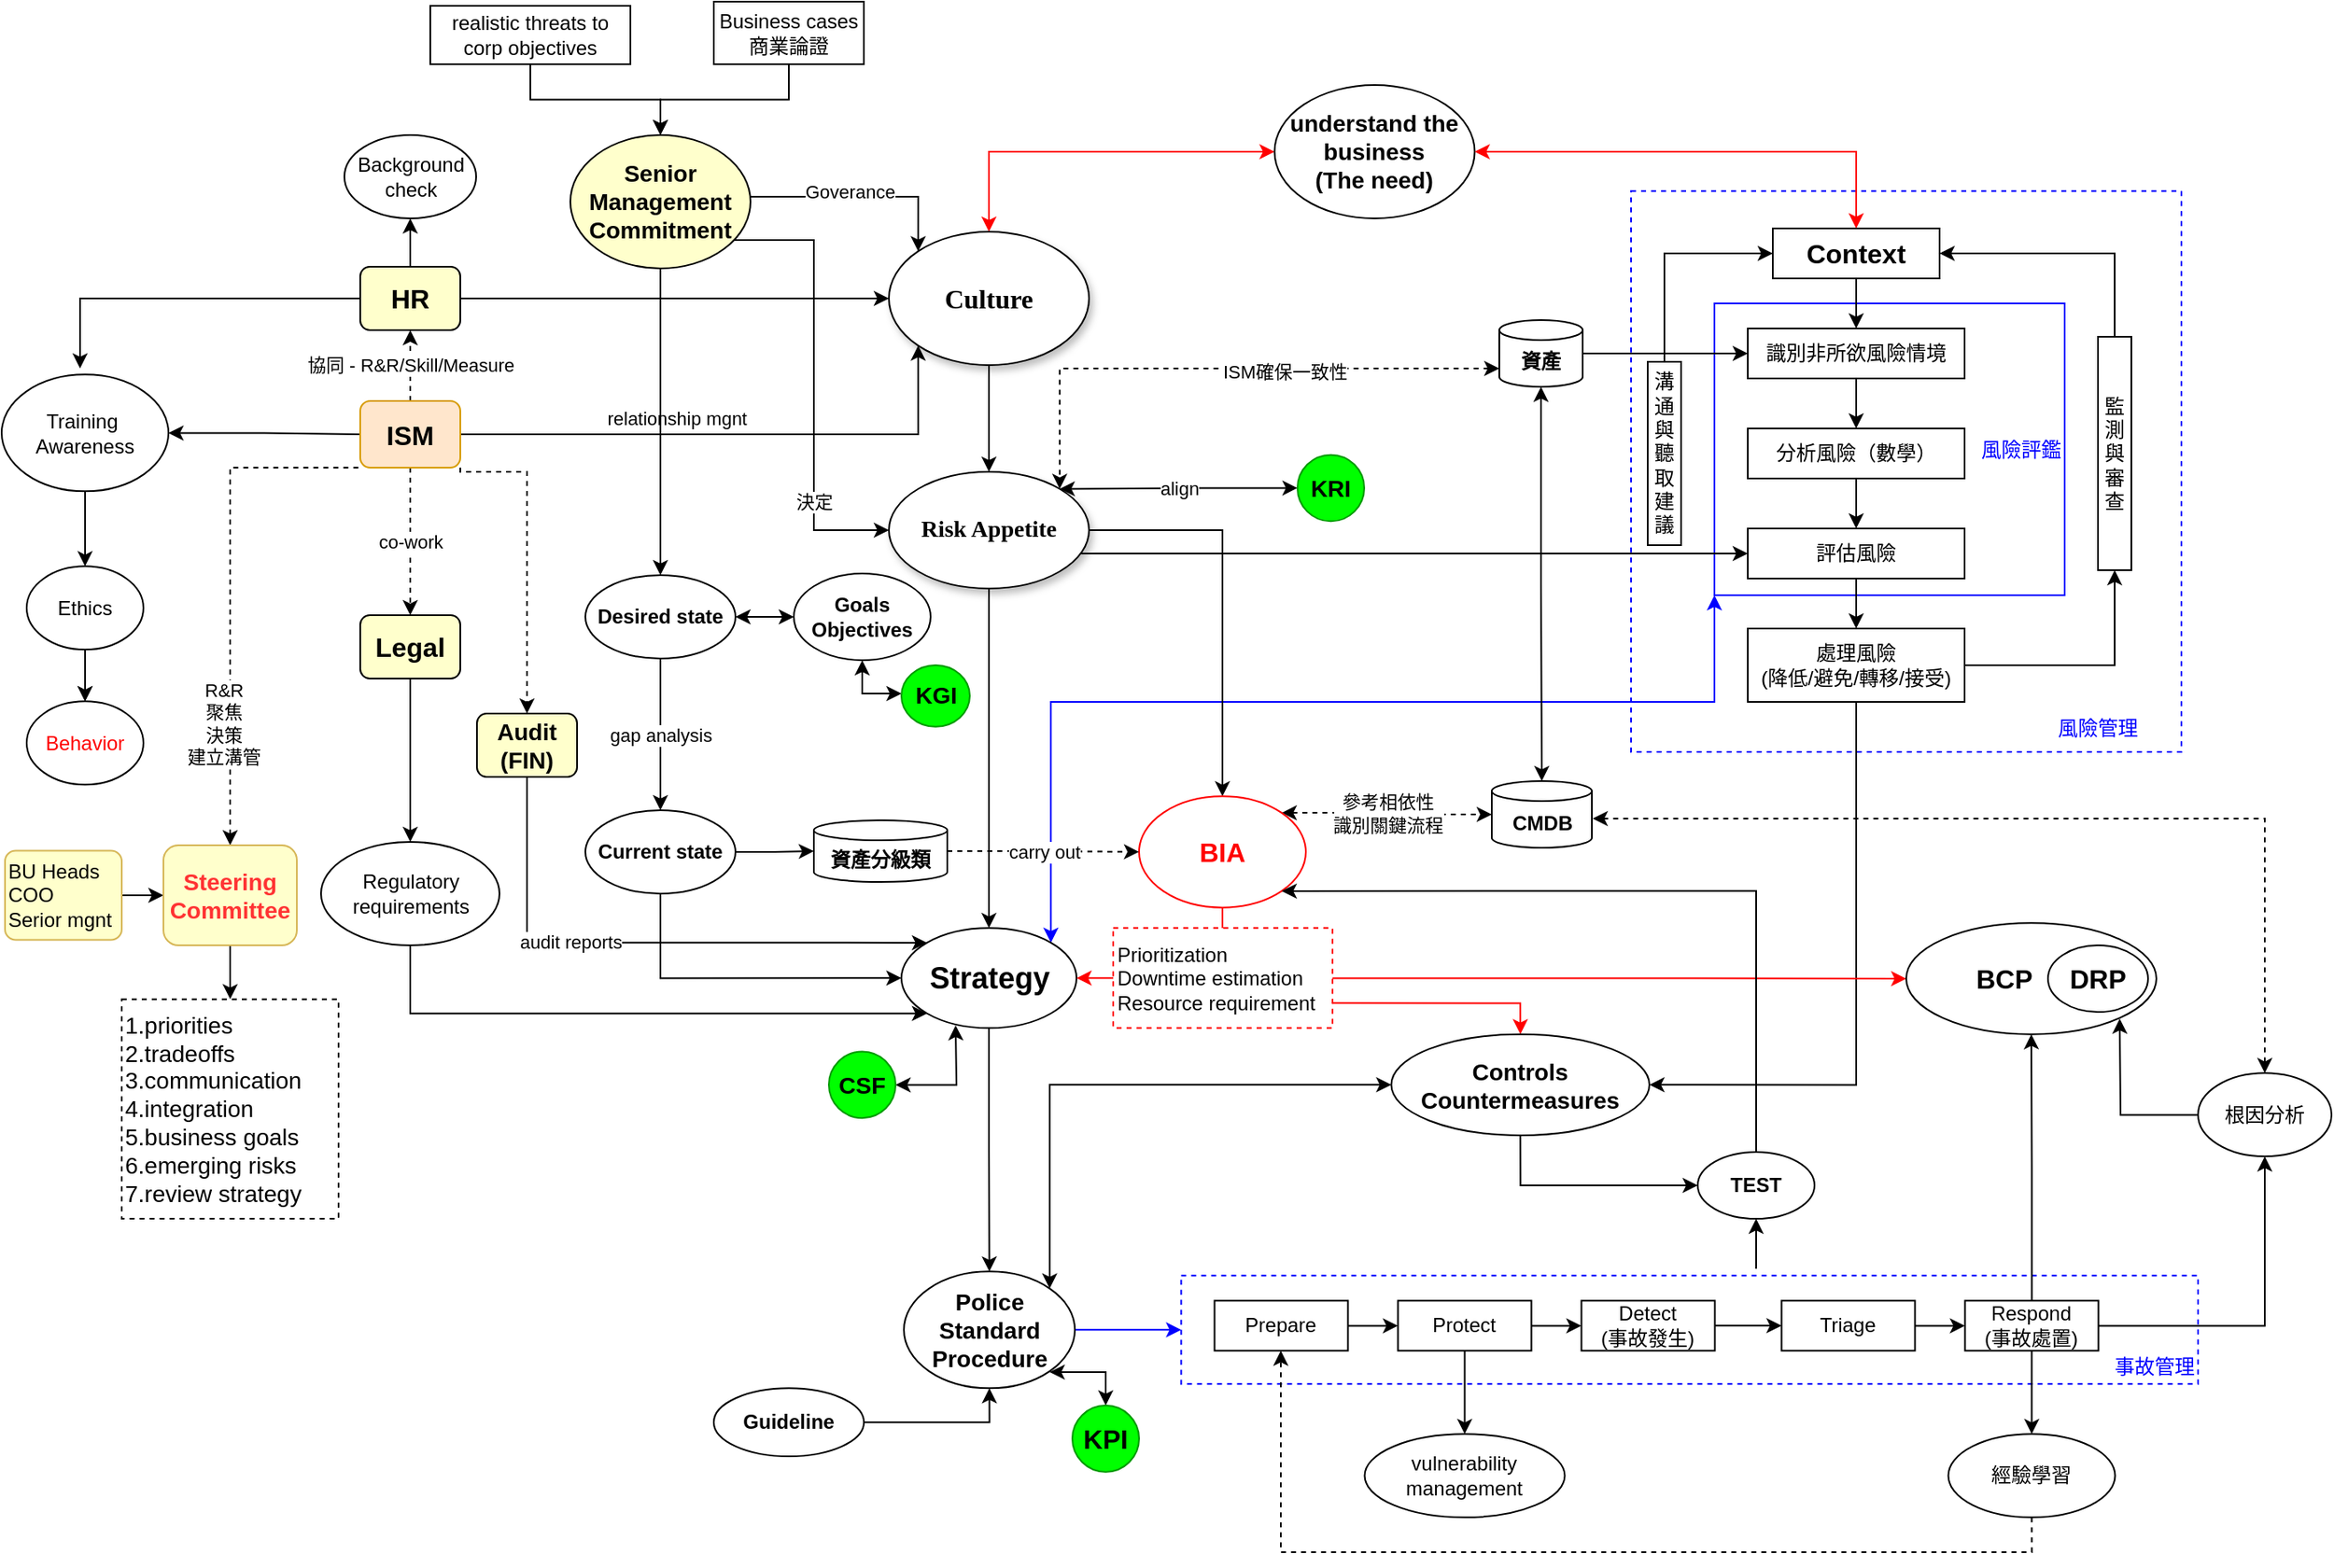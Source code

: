 <mxfile version="14.4.2" type="github"><diagram name="CISM" id="42789a77-a242-8287-6e28-9cd8cfd52e62"><mxGraphModel dx="1102" dy="582" grid="1" gridSize="10" guides="1" tooltips="1" connect="1" arrows="1" fold="1" page="1" pageScale="1" pageWidth="1600" pageHeight="900" background="#ffffff" math="0" shadow="0"><root><mxCell id="0"/><mxCell id="1" parent="0"/><mxCell id="RKfxSkE61p598FqZE3x6-5" value="&lt;div style=&quot;text-align: justify&quot;&gt;&lt;/div&gt;" style="rounded=0;whiteSpace=wrap;html=1;align=right;strokeColor=#0000FF;dashed=1;" parent="1" vertex="1"><mxGeometry x="990" y="133.67" width="330" height="336.33" as="geometry"/></mxCell><mxCell id="Z_T5WOkKw4FG-YKkFipD-60" value="&lt;div&gt;&lt;span&gt;&lt;font color=&quot;#0000ff&quot;&gt;&lt;br&gt;&lt;/font&gt;&lt;/span&gt;&lt;/div&gt;&lt;div&gt;&lt;span&gt;&lt;font color=&quot;#0000ff&quot;&gt;&lt;br&gt;&lt;/font&gt;&lt;/span&gt;&lt;/div&gt;&lt;div&gt;&lt;span&gt;&lt;font color=&quot;#0000ff&quot;&gt;&lt;br&gt;&lt;/font&gt;&lt;/span&gt;&lt;/div&gt;&lt;div&gt;&lt;span&gt;&lt;font color=&quot;#0000ff&quot;&gt;事故管理&lt;/font&gt;&lt;/span&gt;&lt;/div&gt;" style="rounded=0;whiteSpace=wrap;html=1;fillColor=#FFFFFF;strokeColor=#0000FF;align=right;dashed=1;" parent="1" vertex="1"><mxGeometry x="720.25" y="784.16" width="609.75" height="65" as="geometry"/></mxCell><mxCell id="Z_T5WOkKw4FG-YKkFipD-143" style="edgeStyle=orthogonalEdgeStyle;rounded=0;orthogonalLoop=1;jettySize=auto;html=1;entryX=1;entryY=0;entryDx=0;entryDy=0;startArrow=classic;startFill=1;endArrow=classic;endFill=1;exitX=0;exitY=1;exitDx=0;exitDy=0;strokeColor=#0000FF;" parent="1" source="Z_T5WOkKw4FG-YKkFipD-38" target="Z_T5WOkKw4FG-YKkFipD-3" edge="1"><mxGeometry relative="1" as="geometry"><Array as="points"><mxPoint x="1040" y="440"/><mxPoint x="642" y="440"/></Array></mxGeometry></mxCell><mxCell id="Z_T5WOkKw4FG-YKkFipD-38" value="&lt;font color=&quot;#0000ff&quot;&gt;風險評鑑&lt;/font&gt;" style="rounded=0;whiteSpace=wrap;html=1;fillColor=#FFFFFF;align=right;strokeColor=#0000FF;" parent="1" vertex="1"><mxGeometry x="1040" y="201" width="210" height="175" as="geometry"/></mxCell><mxCell id="Z_T5WOkKw4FG-YKkFipD-5" style="edgeStyle=orthogonalEdgeStyle;rounded=0;orthogonalLoop=1;jettySize=auto;html=1;exitX=0;exitY=0.5;exitDx=0;exitDy=0;startArrow=classic;startFill=1;endArrow=classic;endFill=1;strokeColor=#FF0000;" parent="1" source="RKfxSkE61p598FqZE3x6-7" target="1ea317790d2ca983-3" edge="1"><mxGeometry relative="1" as="geometry"><mxPoint x="285" y="188" as="sourcePoint"/><Array as="points"><mxPoint x="605" y="110"/></Array></mxGeometry></mxCell><mxCell id="Z_T5WOkKw4FG-YKkFipD-2" style="edgeStyle=orthogonalEdgeStyle;rounded=0;orthogonalLoop=1;jettySize=auto;html=1;exitX=0.5;exitY=1;exitDx=0;exitDy=0;" parent="1" source="1ea317790d2ca983-3" target="1ea317790d2ca983-4" edge="1"><mxGeometry relative="1" as="geometry"/></mxCell><mxCell id="Z_T5WOkKw4FG-YKkFipD-57" style="edgeStyle=orthogonalEdgeStyle;rounded=0;orthogonalLoop=1;jettySize=auto;html=1;entryX=1;entryY=0.5;entryDx=0;entryDy=0;startArrow=classic;startFill=1;endArrow=none;endFill=0;" parent="1" source="1ea317790d2ca983-3" target="Z_T5WOkKw4FG-YKkFipD-21" edge="1"><mxGeometry relative="1" as="geometry"/></mxCell><mxCell id="1ea317790d2ca983-3" value="&lt;span&gt;&lt;font size=&quot;1&quot;&gt;&lt;b style=&quot;font-size: 16px&quot;&gt;Culture&lt;/b&gt;&lt;/font&gt;&lt;/span&gt;" style="ellipse;whiteSpace=wrap;html=1;rounded=0;shadow=1;comic=0;labelBackgroundColor=none;strokeWidth=1;fontFamily=Verdana;fontSize=12;align=center;" parent="1" vertex="1"><mxGeometry x="545" y="158" width="120" height="80" as="geometry"/></mxCell><mxCell id="Z_T5WOkKw4FG-YKkFipD-75" value="" style="edgeStyle=orthogonalEdgeStyle;rounded=0;orthogonalLoop=1;jettySize=auto;html=1;startArrow=none;startFill=0;endArrow=classic;endFill=1;entryX=0.5;entryY=0;entryDx=0;entryDy=0;" parent="1" source="1ea317790d2ca983-4" target="Z_T5WOkKw4FG-YKkFipD-55" edge="1"><mxGeometry relative="1" as="geometry"/></mxCell><mxCell id="Z_T5WOkKw4FG-YKkFipD-111" style="edgeStyle=orthogonalEdgeStyle;rounded=0;orthogonalLoop=1;jettySize=auto;html=1;exitX=1;exitY=0;exitDx=0;exitDy=0;entryX=0;entryY=0.5;entryDx=0;entryDy=0;startArrow=none;startFill=0;endArrow=classic;endFill=1;" parent="1" source="1ea317790d2ca983-4" target="Z_T5WOkKw4FG-YKkFipD-30" edge="1"><mxGeometry relative="1" as="geometry"><Array as="points"><mxPoint x="647" y="351"/></Array></mxGeometry></mxCell><mxCell id="Z_T5WOkKw4FG-YKkFipD-129" style="edgeStyle=orthogonalEdgeStyle;rounded=0;orthogonalLoop=1;jettySize=auto;html=1;startArrow=none;startFill=0;endArrow=classic;endFill=1;" parent="1" source="1ea317790d2ca983-4" target="Z_T5WOkKw4FG-YKkFipD-3" edge="1"><mxGeometry relative="1" as="geometry"/></mxCell><mxCell id="1ea317790d2ca983-4" value="&lt;span&gt;&lt;font size=&quot;1&quot;&gt;&lt;b style=&quot;font-size: 14px&quot;&gt;Risk Appetite&lt;/b&gt;&lt;/font&gt;&lt;/span&gt;" style="ellipse;whiteSpace=wrap;html=1;rounded=0;shadow=1;comic=0;labelBackgroundColor=none;strokeWidth=1;fontFamily=Verdana;fontSize=12;align=center;" parent="1" vertex="1"><mxGeometry x="545" y="302" width="120" height="70" as="geometry"/></mxCell><mxCell id="Z_T5WOkKw4FG-YKkFipD-132" value="" style="edgeStyle=orthogonalEdgeStyle;rounded=0;orthogonalLoop=1;jettySize=auto;html=1;startArrow=none;startFill=0;endArrow=classic;endFill=1;" parent="1" source="Z_T5WOkKw4FG-YKkFipD-3" target="Z_T5WOkKw4FG-YKkFipD-4" edge="1"><mxGeometry relative="1" as="geometry"/></mxCell><mxCell id="Z_T5WOkKw4FG-YKkFipD-3" value="&lt;b&gt;&lt;font style=&quot;font-size: 18px&quot;&gt;Strategy&lt;/font&gt;&lt;/b&gt;" style="ellipse;whiteSpace=wrap;html=1;" parent="1" vertex="1"><mxGeometry x="552.5" y="575.66" width="105" height="60" as="geometry"/></mxCell><mxCell id="Z_T5WOkKw4FG-YKkFipD-66" value="" style="edgeStyle=orthogonalEdgeStyle;rounded=0;orthogonalLoop=1;jettySize=auto;html=1;strokeColor=#0000FF;" parent="1" source="Z_T5WOkKw4FG-YKkFipD-4" target="Z_T5WOkKw4FG-YKkFipD-60" edge="1"><mxGeometry relative="1" as="geometry"/></mxCell><mxCell id="Z_T5WOkKw4FG-YKkFipD-4" value="&lt;b style=&quot;font-size: 14px&quot;&gt;&lt;span&gt;Police&lt;/span&gt;&lt;br&gt;&lt;span&gt;Standard&lt;/span&gt;&lt;br&gt;&lt;span&gt;Procedure&lt;/span&gt;&lt;/b&gt;" style="ellipse;whiteSpace=wrap;html=1;align=center;" parent="1" vertex="1"><mxGeometry x="554" y="781.66" width="102.5" height="70" as="geometry"/></mxCell><mxCell id="Z_T5WOkKw4FG-YKkFipD-15" value="" style="edgeStyle=orthogonalEdgeStyle;rounded=0;orthogonalLoop=1;jettySize=auto;html=1;" parent="1" source="Z_T5WOkKw4FG-YKkFipD-9" target="Z_T5WOkKw4FG-YKkFipD-10" edge="1"><mxGeometry relative="1" as="geometry"/></mxCell><mxCell id="Z_T5WOkKw4FG-YKkFipD-10" value="&lt;font color=&quot;#ff0000&quot;&gt;Behavior&lt;/font&gt;" style="ellipse;whiteSpace=wrap;html=1;" parent="1" vertex="1"><mxGeometry x="28" y="439.66" width="70" height="50" as="geometry"/></mxCell><mxCell id="Z_T5WOkKw4FG-YKkFipD-14" value="" style="edgeStyle=orthogonalEdgeStyle;rounded=0;orthogonalLoop=1;jettySize=auto;html=1;" parent="1" source="Z_T5WOkKw4FG-YKkFipD-9" target="Z_T5WOkKw4FG-YKkFipD-10" edge="1"><mxGeometry relative="1" as="geometry"/></mxCell><mxCell id="Z_T5WOkKw4FG-YKkFipD-69" value="" style="edgeStyle=orthogonalEdgeStyle;rounded=0;orthogonalLoop=1;jettySize=auto;html=1;startArrow=classic;startFill=1;endArrow=none;endFill=0;" parent="1" source="Z_T5WOkKw4FG-YKkFipD-11" target="Z_T5WOkKw4FG-YKkFipD-20" edge="1"><mxGeometry relative="1" as="geometry"/></mxCell><mxCell id="Z_T5WOkKw4FG-YKkFipD-11" value="Training&amp;nbsp;&lt;br&gt;Awareness" style="ellipse;whiteSpace=wrap;html=1;" parent="1" vertex="1"><mxGeometry x="13" y="243.66" width="100" height="70" as="geometry"/></mxCell><mxCell id="Z_T5WOkKw4FG-YKkFipD-9" value="Ethics" style="ellipse;whiteSpace=wrap;html=1;" parent="1" vertex="1"><mxGeometry x="28" y="358.66" width="70" height="50" as="geometry"/></mxCell><mxCell id="Z_T5WOkKw4FG-YKkFipD-16" value="" style="edgeStyle=orthogonalEdgeStyle;rounded=0;orthogonalLoop=1;jettySize=auto;html=1;" parent="1" source="Z_T5WOkKw4FG-YKkFipD-11" target="Z_T5WOkKw4FG-YKkFipD-9" edge="1"><mxGeometry relative="1" as="geometry"><mxPoint x="63" y="338.66" as="sourcePoint"/><mxPoint x="63" y="453.66" as="targetPoint"/></mxGeometry></mxCell><mxCell id="Z_T5WOkKw4FG-YKkFipD-24" value="relationship mgnt" style="edgeStyle=orthogonalEdgeStyle;rounded=0;orthogonalLoop=1;jettySize=auto;html=1;entryX=0;entryY=1;entryDx=0;entryDy=0;exitX=1;exitY=0.5;exitDx=0;exitDy=0;align=right;" parent="1" source="Z_T5WOkKw4FG-YKkFipD-20" target="1ea317790d2ca983-3" edge="1"><mxGeometry x="0.046" y="10" relative="1" as="geometry"><Array as="points"><mxPoint x="563" y="280"/></Array><mxPoint x="1" as="offset"/></mxGeometry></mxCell><mxCell id="Z_T5WOkKw4FG-YKkFipD-70" value="協同&amp;nbsp;- R&amp;amp;R/Skill/Measure" style="edgeStyle=orthogonalEdgeStyle;rounded=0;orthogonalLoop=1;jettySize=auto;html=1;startArrow=none;startFill=0;endArrow=classic;endFill=1;dashed=1;" parent="1" source="Z_T5WOkKw4FG-YKkFipD-20" target="Z_T5WOkKw4FG-YKkFipD-21" edge="1"><mxGeometry relative="1" as="geometry"/></mxCell><mxCell id="Z_T5WOkKw4FG-YKkFipD-72" value="co-work" style="edgeStyle=orthogonalEdgeStyle;rounded=0;orthogonalLoop=1;jettySize=auto;html=1;dashed=1;startArrow=none;startFill=0;endArrow=classic;endFill=1;" parent="1" source="Z_T5WOkKw4FG-YKkFipD-20" target="Z_T5WOkKw4FG-YKkFipD-71" edge="1"><mxGeometry relative="1" as="geometry"/></mxCell><mxCell id="LcdW9NNW-dmjEEYMS5UG-3" style="edgeStyle=orthogonalEdgeStyle;rounded=0;orthogonalLoop=1;jettySize=auto;html=1;entryX=0.5;entryY=0;entryDx=0;entryDy=0;dashed=1;exitX=1;exitY=1;exitDx=0;exitDy=0;" parent="1" source="Z_T5WOkKw4FG-YKkFipD-20" target="LcdW9NNW-dmjEEYMS5UG-1" edge="1"><mxGeometry relative="1" as="geometry"><Array as="points"><mxPoint x="288" y="302"/><mxPoint x="328" y="302"/></Array></mxGeometry></mxCell><mxCell id="Z_T5WOkKw4FG-YKkFipD-20" value="&lt;b&gt;&lt;font style=&quot;font-size: 16px&quot;&gt;ISM&lt;/font&gt;&lt;/b&gt;" style="rounded=1;whiteSpace=wrap;html=1;fillColor=#ffe6cc;strokeColor=#d79b00;" parent="1" vertex="1"><mxGeometry x="228" y="259.5" width="60" height="40" as="geometry"/></mxCell><mxCell id="Z_T5WOkKw4FG-YKkFipD-58" value="" style="edgeStyle=orthogonalEdgeStyle;rounded=0;orthogonalLoop=1;jettySize=auto;html=1;" parent="1" source="Z_T5WOkKw4FG-YKkFipD-21" edge="1"><mxGeometry relative="1" as="geometry"><mxPoint x="60" y="240" as="targetPoint"/><Array as="points"><mxPoint x="60" y="198"/><mxPoint x="60" y="240"/></Array></mxGeometry></mxCell><mxCell id="7DjKlJsCixt-iZ4Y43LJ-12" value="" style="edgeStyle=orthogonalEdgeStyle;rounded=0;orthogonalLoop=1;jettySize=auto;html=1;startArrow=none;startFill=0;endArrow=classic;endFill=1;" parent="1" source="Z_T5WOkKw4FG-YKkFipD-21" target="7DjKlJsCixt-iZ4Y43LJ-11" edge="1"><mxGeometry relative="1" as="geometry"/></mxCell><mxCell id="Z_T5WOkKw4FG-YKkFipD-21" value="&lt;b&gt;&lt;font style=&quot;font-size: 16px&quot;&gt;HR&lt;/font&gt;&lt;/b&gt;" style="rounded=1;whiteSpace=wrap;html=1;fillColor=#FFFFCC;" parent="1" vertex="1"><mxGeometry x="228" y="179" width="60" height="38" as="geometry"/></mxCell><mxCell id="Z_T5WOkKw4FG-YKkFipD-28" value="" style="edgeStyle=orthogonalEdgeStyle;rounded=0;orthogonalLoop=1;jettySize=auto;html=1;" parent="1" source="Z_T5WOkKw4FG-YKkFipD-25" target="Z_T5WOkKw4FG-YKkFipD-27" edge="1"><mxGeometry relative="1" as="geometry"/></mxCell><mxCell id="Z_T5WOkKw4FG-YKkFipD-25" value="&lt;b&gt;&lt;font style=&quot;font-size: 16px&quot;&gt;Context&lt;/font&gt;&lt;/b&gt;" style="rounded=0;whiteSpace=wrap;html=1;fillColor=#FFFFFF;" parent="1" vertex="1"><mxGeometry x="1075" y="156" width="100" height="30" as="geometry"/></mxCell><mxCell id="Z_T5WOkKw4FG-YKkFipD-34" value="" style="edgeStyle=orthogonalEdgeStyle;rounded=0;orthogonalLoop=1;jettySize=auto;html=1;entryX=0.5;entryY=0;entryDx=0;entryDy=0;" parent="1" source="Z_T5WOkKw4FG-YKkFipD-27" target="Z_T5WOkKw4FG-YKkFipD-29" edge="1"><mxGeometry relative="1" as="geometry"/></mxCell><mxCell id="Z_T5WOkKw4FG-YKkFipD-27" value="識別非所欲風險情境" style="rounded=0;whiteSpace=wrap;html=1;fillColor=#FFFFFF;" parent="1" vertex="1"><mxGeometry x="1060" y="216" width="130" height="30" as="geometry"/></mxCell><mxCell id="Z_T5WOkKw4FG-YKkFipD-32" value="" style="edgeStyle=orthogonalEdgeStyle;rounded=0;orthogonalLoop=1;jettySize=auto;html=1;" parent="1" source="Z_T5WOkKw4FG-YKkFipD-29" target="Z_T5WOkKw4FG-YKkFipD-30" edge="1"><mxGeometry relative="1" as="geometry"/></mxCell><mxCell id="Z_T5WOkKw4FG-YKkFipD-29" value="分析風險（數學）" style="rounded=0;whiteSpace=wrap;html=1;fillColor=#FFFFFF;" parent="1" vertex="1"><mxGeometry x="1060" y="276" width="130" height="30" as="geometry"/></mxCell><mxCell id="Z_T5WOkKw4FG-YKkFipD-36" value="" style="edgeStyle=orthogonalEdgeStyle;rounded=0;orthogonalLoop=1;jettySize=auto;html=1;" parent="1" source="Z_T5WOkKw4FG-YKkFipD-30" target="Z_T5WOkKw4FG-YKkFipD-35" edge="1"><mxGeometry relative="1" as="geometry"/></mxCell><mxCell id="Z_T5WOkKw4FG-YKkFipD-30" value="評估風險" style="rounded=0;whiteSpace=wrap;html=1;fillColor=#FFFFFF;" parent="1" vertex="1"><mxGeometry x="1060" y="336" width="130" height="30" as="geometry"/></mxCell><mxCell id="Z_T5WOkKw4FG-YKkFipD-44" style="edgeStyle=orthogonalEdgeStyle;rounded=0;orthogonalLoop=1;jettySize=auto;html=1;entryX=0.5;entryY=1;entryDx=0;entryDy=0;" parent="1" source="Z_T5WOkKw4FG-YKkFipD-35" target="Z_T5WOkKw4FG-YKkFipD-42" edge="1"><mxGeometry relative="1" as="geometry"/></mxCell><mxCell id="Z_T5WOkKw4FG-YKkFipD-138" style="edgeStyle=orthogonalEdgeStyle;rounded=0;orthogonalLoop=1;jettySize=auto;html=1;entryX=1;entryY=0.5;entryDx=0;entryDy=0;startArrow=none;startFill=0;endArrow=classic;endFill=1;exitX=0.5;exitY=1;exitDx=0;exitDy=0;" parent="1" source="Z_T5WOkKw4FG-YKkFipD-35" target="Z_T5WOkKw4FG-YKkFipD-136" edge="1"><mxGeometry relative="1" as="geometry"><mxPoint x="1103" y="472" as="sourcePoint"/><Array as="points"><mxPoint x="1125" y="670"/></Array></mxGeometry></mxCell><mxCell id="Z_T5WOkKw4FG-YKkFipD-35" value="處理風險&lt;br&gt;(降低/避免/轉移/接受)" style="rounded=0;whiteSpace=wrap;html=1;fillColor=#FFFFFF;" parent="1" vertex="1"><mxGeometry x="1060" y="396" width="130" height="44" as="geometry"/></mxCell><mxCell id="Z_T5WOkKw4FG-YKkFipD-41" style="edgeStyle=orthogonalEdgeStyle;rounded=0;orthogonalLoop=1;jettySize=auto;html=1;entryX=0;entryY=0.5;entryDx=0;entryDy=0;exitX=0.5;exitY=0;exitDx=0;exitDy=0;" parent="1" source="Z_T5WOkKw4FG-YKkFipD-40" target="Z_T5WOkKw4FG-YKkFipD-25" edge="1"><mxGeometry relative="1" as="geometry"><Array as="points"><mxPoint x="1010" y="171"/></Array></mxGeometry></mxCell><mxCell id="Z_T5WOkKw4FG-YKkFipD-40" value="溝通與聽取建議" style="rounded=0;whiteSpace=wrap;html=1;fillColor=#FFFFFF;" parent="1" vertex="1"><mxGeometry x="1000" y="236" width="20" height="110" as="geometry"/></mxCell><mxCell id="Z_T5WOkKw4FG-YKkFipD-45" style="edgeStyle=orthogonalEdgeStyle;rounded=0;orthogonalLoop=1;jettySize=auto;html=1;entryX=1;entryY=0.5;entryDx=0;entryDy=0;" parent="1" source="Z_T5WOkKw4FG-YKkFipD-42" target="Z_T5WOkKw4FG-YKkFipD-25" edge="1"><mxGeometry relative="1" as="geometry"><Array as="points"><mxPoint x="1280" y="171"/></Array></mxGeometry></mxCell><mxCell id="Z_T5WOkKw4FG-YKkFipD-42" value="監測與審查" style="rounded=0;whiteSpace=wrap;html=1;fillColor=#FFFFFF;" parent="1" vertex="1"><mxGeometry x="1270" y="221" width="20" height="140" as="geometry"/></mxCell><mxCell id="Z_T5WOkKw4FG-YKkFipD-61" value="" style="edgeStyle=orthogonalEdgeStyle;rounded=0;orthogonalLoop=1;jettySize=auto;html=1;" parent="1" source="Z_T5WOkKw4FG-YKkFipD-49" target="Z_T5WOkKw4FG-YKkFipD-50" edge="1"><mxGeometry relative="1" as="geometry"/></mxCell><mxCell id="Z_T5WOkKw4FG-YKkFipD-49" value="Prepare" style="rounded=0;whiteSpace=wrap;html=1;strokeColor=#000000;fillColor=#FFFFFF;" parent="1" vertex="1"><mxGeometry x="740.25" y="799.16" width="80" height="30" as="geometry"/></mxCell><mxCell id="Z_T5WOkKw4FG-YKkFipD-62" value="" style="edgeStyle=orthogonalEdgeStyle;rounded=0;orthogonalLoop=1;jettySize=auto;html=1;" parent="1" source="Z_T5WOkKw4FG-YKkFipD-50" target="Z_T5WOkKw4FG-YKkFipD-51" edge="1"><mxGeometry relative="1" as="geometry"/></mxCell><mxCell id="Z_T5WOkKw4FG-YKkFipD-87" value="" style="edgeStyle=orthogonalEdgeStyle;rounded=0;orthogonalLoop=1;jettySize=auto;html=1;startArrow=none;startFill=0;endArrow=classic;endFill=1;" parent="1" source="Z_T5WOkKw4FG-YKkFipD-50" target="Z_T5WOkKw4FG-YKkFipD-86" edge="1"><mxGeometry relative="1" as="geometry"/></mxCell><mxCell id="Z_T5WOkKw4FG-YKkFipD-50" value="Protect" style="rounded=0;whiteSpace=wrap;html=1;strokeColor=#000000;fillColor=#FFFFFF;" parent="1" vertex="1"><mxGeometry x="850.25" y="799.16" width="80" height="30" as="geometry"/></mxCell><mxCell id="Z_T5WOkKw4FG-YKkFipD-63" value="" style="edgeStyle=orthogonalEdgeStyle;rounded=0;orthogonalLoop=1;jettySize=auto;html=1;" parent="1" source="Z_T5WOkKw4FG-YKkFipD-51" target="Z_T5WOkKw4FG-YKkFipD-53" edge="1"><mxGeometry relative="1" as="geometry"/></mxCell><mxCell id="Z_T5WOkKw4FG-YKkFipD-51" value="Detect&lt;br&gt;(事故發生)" style="rounded=0;whiteSpace=wrap;html=1;strokeColor=#000000;fillColor=#FFFFFF;" parent="1" vertex="1"><mxGeometry x="960.25" y="799.16" width="80" height="30" as="geometry"/></mxCell><mxCell id="Z_T5WOkKw4FG-YKkFipD-89" value="" style="edgeStyle=orthogonalEdgeStyle;rounded=0;orthogonalLoop=1;jettySize=auto;html=1;startArrow=none;startFill=0;endArrow=classic;endFill=1;" parent="1" source="Z_T5WOkKw4FG-YKkFipD-52" target="Z_T5WOkKw4FG-YKkFipD-88" edge="1"><mxGeometry relative="1" as="geometry"/></mxCell><mxCell id="Z_T5WOkKw4FG-YKkFipD-105" style="edgeStyle=orthogonalEdgeStyle;rounded=0;orthogonalLoop=1;jettySize=auto;html=1;entryX=0.5;entryY=1;entryDx=0;entryDy=0;startArrow=none;startFill=0;endArrow=classic;endFill=1;" parent="1" source="Z_T5WOkKw4FG-YKkFipD-52" target="Z_T5WOkKw4FG-YKkFipD-104" edge="1"><mxGeometry relative="1" as="geometry"><mxPoint x="1370" y="774.66" as="targetPoint"/></mxGeometry></mxCell><mxCell id="Z_T5WOkKw4FG-YKkFipD-108" style="edgeStyle=orthogonalEdgeStyle;rounded=0;orthogonalLoop=1;jettySize=auto;html=1;entryX=0.5;entryY=1;entryDx=0;entryDy=0;startArrow=none;startFill=0;endArrow=classic;endFill=1;" parent="1" source="Z_T5WOkKw4FG-YKkFipD-52" target="Z_T5WOkKw4FG-YKkFipD-80" edge="1"><mxGeometry relative="1" as="geometry"/></mxCell><mxCell id="Z_T5WOkKw4FG-YKkFipD-52" value="Respond&lt;br&gt;(事故處置)" style="rounded=0;whiteSpace=wrap;html=1;strokeColor=#000000;fillColor=#FFFFFF;" parent="1" vertex="1"><mxGeometry x="1190.25" y="799.16" width="80" height="30" as="geometry"/></mxCell><mxCell id="Z_T5WOkKw4FG-YKkFipD-64" value="" style="edgeStyle=orthogonalEdgeStyle;rounded=0;orthogonalLoop=1;jettySize=auto;html=1;" parent="1" source="Z_T5WOkKw4FG-YKkFipD-53" target="Z_T5WOkKw4FG-YKkFipD-52" edge="1"><mxGeometry relative="1" as="geometry"/></mxCell><mxCell id="Z_T5WOkKw4FG-YKkFipD-53" value="Triage" style="rounded=0;whiteSpace=wrap;html=1;strokeColor=#000000;fillColor=#FFFFFF;" parent="1" vertex="1"><mxGeometry x="1080.25" y="799.16" width="80" height="30" as="geometry"/></mxCell><mxCell id="Z_T5WOkKw4FG-YKkFipD-76" value="參考相依性&lt;br&gt;識別關鍵流程" style="edgeStyle=orthogonalEdgeStyle;rounded=0;orthogonalLoop=1;jettySize=auto;html=1;startArrow=classic;startFill=1;endArrow=classic;endFill=1;dashed=1;align=center;exitX=1;exitY=0;exitDx=0;exitDy=0;" parent="1" source="Z_T5WOkKw4FG-YKkFipD-55" target="Z_T5WOkKw4FG-YKkFipD-74" edge="1"><mxGeometry relative="1" as="geometry"/></mxCell><mxCell id="Z_T5WOkKw4FG-YKkFipD-78" value="" style="edgeStyle=orthogonalEdgeStyle;rounded=0;orthogonalLoop=1;jettySize=auto;html=1;startArrow=none;startFill=0;endArrow=classic;endFill=1;strokeColor=#FF0000;" parent="1" source="Z_T5WOkKw4FG-YKkFipD-55" target="Z_T5WOkKw4FG-YKkFipD-77" edge="1"><mxGeometry relative="1" as="geometry"/></mxCell><mxCell id="Z_T5WOkKw4FG-YKkFipD-55" value="&lt;font style=&quot;font-size: 16px&quot; color=&quot;#ff0000&quot;&gt;&lt;b&gt;BIA&lt;/b&gt;&lt;/font&gt;" style="ellipse;whiteSpace=wrap;html=1;fillColor=#FFFFFF;strokeColor=#FF0000;" parent="1" vertex="1"><mxGeometry x="695" y="496.66" width="100" height="66.67" as="geometry"/></mxCell><mxCell id="Z_T5WOkKw4FG-YKkFipD-141" style="edgeStyle=orthogonalEdgeStyle;rounded=0;orthogonalLoop=1;jettySize=auto;html=1;startArrow=none;startFill=0;endArrow=classic;endFill=1;" parent="1" source="Z_T5WOkKw4FG-YKkFipD-71" target="Z_T5WOkKw4FG-YKkFipD-139" edge="1"><mxGeometry relative="1" as="geometry"/></mxCell><mxCell id="Z_T5WOkKw4FG-YKkFipD-71" value="&lt;b&gt;&lt;font style=&quot;font-size: 16px&quot;&gt;Legal&lt;/font&gt;&lt;/b&gt;" style="rounded=1;whiteSpace=wrap;html=1;fillColor=#FFFFCC;" parent="1" vertex="1"><mxGeometry x="228" y="388" width="60" height="38" as="geometry"/></mxCell><mxCell id="Z_T5WOkKw4FG-YKkFipD-74" value="&lt;b&gt;CMDB&lt;/b&gt;" style="shape=cylinder3;whiteSpace=wrap;html=1;boundedLbl=1;backgroundOutline=1;size=6;fillColor=#FFFFFF;" parent="1" vertex="1"><mxGeometry x="906.5" y="487.5" width="60" height="40" as="geometry"/></mxCell><mxCell id="Z_T5WOkKw4FG-YKkFipD-79" value="" style="edgeStyle=orthogonalEdgeStyle;rounded=0;orthogonalLoop=1;jettySize=auto;html=1;startArrow=none;startFill=0;endArrow=classic;endFill=1;exitX=0;exitY=0.5;exitDx=0;exitDy=0;entryX=1;entryY=0.5;entryDx=0;entryDy=0;strokeColor=#FF0000;" parent="1" source="Z_T5WOkKw4FG-YKkFipD-77" target="Z_T5WOkKw4FG-YKkFipD-3" edge="1"><mxGeometry relative="1" as="geometry"/></mxCell><mxCell id="Z_T5WOkKw4FG-YKkFipD-84" style="edgeStyle=orthogonalEdgeStyle;rounded=0;orthogonalLoop=1;jettySize=auto;html=1;entryX=0;entryY=0.5;entryDx=0;entryDy=0;startArrow=none;startFill=0;endArrow=classic;endFill=1;strokeColor=#FF0000;" parent="1" source="Z_T5WOkKw4FG-YKkFipD-77" target="Z_T5WOkKw4FG-YKkFipD-80" edge="1"><mxGeometry relative="1" as="geometry"/></mxCell><mxCell id="Z_T5WOkKw4FG-YKkFipD-77" value="&lt;span&gt;Prioritization&lt;/span&gt;&lt;br&gt;&lt;span&gt;Downtime estimation&lt;br&gt;Resource requirement&lt;br&gt;&lt;/span&gt;" style="rounded=0;whiteSpace=wrap;html=1;fillColor=#FFFFFF;align=left;dashed=1;strokeColor=#FF0000;" parent="1" vertex="1"><mxGeometry x="679.5" y="575.66" width="131.5" height="60" as="geometry"/></mxCell><mxCell id="Z_T5WOkKw4FG-YKkFipD-80" value="&lt;blockquote style=&quot;margin: 0 0 0 40px ; border: none ; padding: 0px&quot;&gt;&lt;font style=&quot;font-size: 16px&quot;&gt;&lt;b&gt;BCP&lt;/b&gt;&lt;/font&gt;&lt;/blockquote&gt;" style="ellipse;whiteSpace=wrap;html=1;strokeColor=#000000;fillColor=#FFFFFF;align=left;" parent="1" vertex="1"><mxGeometry x="1155" y="572.66" width="150" height="66.67" as="geometry"/></mxCell><mxCell id="Z_T5WOkKw4FG-YKkFipD-85" value="&lt;font style=&quot;font-size: 16px&quot;&gt;&lt;b&gt;DRP&lt;/b&gt;&lt;/font&gt;" style="ellipse;whiteSpace=wrap;html=1;strokeColor=#000000;fillColor=#FFFFFF;" parent="1" vertex="1"><mxGeometry x="1240" y="586" width="60" height="40" as="geometry"/></mxCell><mxCell id="Z_T5WOkKw4FG-YKkFipD-86" value="vulnerability&lt;br&gt;management" style="ellipse;whiteSpace=wrap;html=1;strokeColor=#000000;fillColor=#FFFFFF;" parent="1" vertex="1"><mxGeometry x="830.25" y="879.16" width="120" height="50" as="geometry"/></mxCell><mxCell id="Z_T5WOkKw4FG-YKkFipD-90" style="edgeStyle=orthogonalEdgeStyle;rounded=0;orthogonalLoop=1;jettySize=auto;html=1;startArrow=none;startFill=0;endArrow=classic;endFill=1;dashed=1;" parent="1" source="Z_T5WOkKw4FG-YKkFipD-88" target="Z_T5WOkKw4FG-YKkFipD-49" edge="1"><mxGeometry relative="1" as="geometry"><Array as="points"><mxPoint x="1230" y="950"/><mxPoint x="780" y="950"/></Array></mxGeometry></mxCell><mxCell id="Z_T5WOkKw4FG-YKkFipD-88" value="經驗學習" style="ellipse;whiteSpace=wrap;html=1;strokeColor=#000000;fillColor=#FFFFFF;" parent="1" vertex="1"><mxGeometry x="1180.25" y="879.16" width="100" height="50" as="geometry"/></mxCell><mxCell id="Z_T5WOkKw4FG-YKkFipD-133" value="carry out" style="edgeStyle=orthogonalEdgeStyle;rounded=0;orthogonalLoop=1;jettySize=auto;html=1;entryX=0;entryY=0.5;entryDx=0;entryDy=0;dashed=1;startArrow=none;startFill=0;endArrow=classic;endFill=1;align=center;" parent="1" source="ZfnocIq7j7UAg82WcDB6-1" target="Z_T5WOkKw4FG-YKkFipD-55" edge="1"><mxGeometry relative="1" as="geometry"/></mxCell><mxCell id="Z_T5WOkKw4FG-YKkFipD-135" style="edgeStyle=orthogonalEdgeStyle;rounded=0;orthogonalLoop=1;jettySize=auto;html=1;entryX=0;entryY=0.5;entryDx=0;entryDy=0;startArrow=none;startFill=0;endArrow=classic;endFill=1;exitX=0.5;exitY=1;exitDx=0;exitDy=0;" parent="1" source="Z_T5WOkKw4FG-YKkFipD-94" target="Z_T5WOkKw4FG-YKkFipD-3" edge="1"><mxGeometry relative="1" as="geometry"><Array as="points"><mxPoint x="408" y="606"/></Array></mxGeometry></mxCell><mxCell id="ZfnocIq7j7UAg82WcDB6-4" value="" style="edgeStyle=orthogonalEdgeStyle;rounded=0;orthogonalLoop=1;jettySize=auto;html=1;" parent="1" source="Z_T5WOkKw4FG-YKkFipD-94" target="ZfnocIq7j7UAg82WcDB6-1" edge="1"><mxGeometry relative="1" as="geometry"/></mxCell><mxCell id="Z_T5WOkKw4FG-YKkFipD-94" value="&lt;b&gt;Current state&lt;/b&gt;" style="ellipse;whiteSpace=wrap;html=1;strokeColor=#000000;fillColor=#FFFFFF;" parent="1" vertex="1"><mxGeometry x="363" y="505" width="90" height="50" as="geometry"/></mxCell><mxCell id="Z_T5WOkKw4FG-YKkFipD-127" value="gap analysis" style="edgeStyle=orthogonalEdgeStyle;rounded=0;orthogonalLoop=1;jettySize=auto;html=1;startArrow=none;startFill=0;endArrow=classic;endFill=1;" parent="1" source="Z_T5WOkKw4FG-YKkFipD-93" target="Z_T5WOkKw4FG-YKkFipD-94" edge="1"><mxGeometry relative="1" as="geometry"/></mxCell><mxCell id="RKfxSkE61p598FqZE3x6-18" value="" style="edgeStyle=orthogonalEdgeStyle;rounded=0;orthogonalLoop=1;jettySize=auto;html=1;startArrow=classic;startFill=1;endArrow=classic;endFill=1;strokeColor=#000000;" parent="1" source="Z_T5WOkKw4FG-YKkFipD-93" target="RKfxSkE61p598FqZE3x6-17" edge="1"><mxGeometry relative="1" as="geometry"/></mxCell><mxCell id="Z_T5WOkKw4FG-YKkFipD-93" value="&lt;b&gt;Desired state&lt;br&gt;&lt;/b&gt;" style="ellipse;whiteSpace=wrap;html=1;strokeColor=#000000;fillColor=#FFFFFF;" parent="1" vertex="1"><mxGeometry x="363" y="364.0" width="90" height="50" as="geometry"/></mxCell><mxCell id="Z_T5WOkKw4FG-YKkFipD-109" style="edgeStyle=orthogonalEdgeStyle;rounded=0;orthogonalLoop=1;jettySize=auto;html=1;startArrow=none;startFill=0;endArrow=classic;endFill=1;" parent="1" source="Z_T5WOkKw4FG-YKkFipD-104" edge="1"><mxGeometry relative="1" as="geometry"><mxPoint x="1283" y="630" as="targetPoint"/></mxGeometry></mxCell><mxCell id="Z_T5WOkKw4FG-YKkFipD-146" style="edgeStyle=orthogonalEdgeStyle;rounded=0;orthogonalLoop=1;jettySize=auto;html=1;startArrow=classic;startFill=1;endArrow=classic;endFill=1;strokeColor=#000000;dashed=1;" parent="1" source="Z_T5WOkKw4FG-YKkFipD-104" edge="1"><mxGeometry relative="1" as="geometry"><Array as="points"><mxPoint x="1370" y="510"/></Array><mxPoint x="967" y="510" as="targetPoint"/></mxGeometry></mxCell><mxCell id="Z_T5WOkKw4FG-YKkFipD-104" value="根因分析" style="ellipse;whiteSpace=wrap;html=1;strokeColor=#000000;fillColor=#FFFFFF;" parent="1" vertex="1"><mxGeometry x="1330" y="662.66" width="80" height="50" as="geometry"/></mxCell><mxCell id="Z_T5WOkKw4FG-YKkFipD-115" style="edgeStyle=orthogonalEdgeStyle;rounded=0;orthogonalLoop=1;jettySize=auto;html=1;entryX=0.5;entryY=1;entryDx=0;entryDy=0;startArrow=none;startFill=0;endArrow=classic;endFill=1;" parent="1" source="Z_T5WOkKw4FG-YKkFipD-114" target="Z_T5WOkKw4FG-YKkFipD-4" edge="1"><mxGeometry relative="1" as="geometry"/></mxCell><mxCell id="Z_T5WOkKw4FG-YKkFipD-114" value="&lt;b&gt;Guideline&lt;/b&gt;" style="ellipse;whiteSpace=wrap;html=1;" parent="1" vertex="1"><mxGeometry x="440" y="851.66" width="90" height="40.84" as="geometry"/></mxCell><mxCell id="Z_T5WOkKw4FG-YKkFipD-123" value="決定" style="edgeStyle=orthogonalEdgeStyle;rounded=0;orthogonalLoop=1;jettySize=auto;html=1;startArrow=none;startFill=0;endArrow=classic;endFill=1;entryX=0;entryY=0.5;entryDx=0;entryDy=0;exitX=1;exitY=1;exitDx=0;exitDy=0;" parent="1" source="7DjKlJsCixt-iZ4Y43LJ-1" target="1ea317790d2ca983-4" edge="1"><mxGeometry x="0.554" relative="1" as="geometry"><mxPoint x="448" y="339" as="sourcePoint"/><Array as="points"><mxPoint x="500" y="163"/><mxPoint x="500" y="337"/></Array><mxPoint as="offset"/></mxGeometry></mxCell><mxCell id="Z_T5WOkKw4FG-YKkFipD-125" value="" style="edgeStyle=orthogonalEdgeStyle;rounded=0;orthogonalLoop=1;jettySize=auto;html=1;startArrow=none;startFill=0;endArrow=classic;endFill=1;exitX=0.5;exitY=1;exitDx=0;exitDy=0;" parent="1" source="7DjKlJsCixt-iZ4Y43LJ-1" target="Z_T5WOkKw4FG-YKkFipD-93" edge="1"><mxGeometry relative="1" as="geometry"><mxPoint x="408" y="364" as="sourcePoint"/></mxGeometry></mxCell><mxCell id="Z_T5WOkKw4FG-YKkFipD-137" style="edgeStyle=orthogonalEdgeStyle;rounded=0;orthogonalLoop=1;jettySize=auto;html=1;entryX=1;entryY=0;entryDx=0;entryDy=0;startArrow=classic;startFill=1;endArrow=classic;endFill=1;" parent="1" source="Z_T5WOkKw4FG-YKkFipD-136" target="Z_T5WOkKw4FG-YKkFipD-4" edge="1"><mxGeometry relative="1" as="geometry"/></mxCell><mxCell id="RKfxSkE61p598FqZE3x6-15" style="edgeStyle=orthogonalEdgeStyle;rounded=0;orthogonalLoop=1;jettySize=auto;html=1;startArrow=classic;startFill=1;endArrow=none;endFill=0;exitX=0.5;exitY=0;exitDx=0;exitDy=0;entryX=1;entryY=0.75;entryDx=0;entryDy=0;strokeColor=#FF0000;" parent="1" source="Z_T5WOkKw4FG-YKkFipD-136" target="Z_T5WOkKw4FG-YKkFipD-77" edge="1"><mxGeometry relative="1" as="geometry"><mxPoint x="781" y="540" as="targetPoint"/><Array as="points"><mxPoint x="924" y="621"/></Array></mxGeometry></mxCell><mxCell id="xGzVCziltJYHskcthxfu-4" style="edgeStyle=orthogonalEdgeStyle;rounded=0;orthogonalLoop=1;jettySize=auto;html=1;entryX=0;entryY=0.5;entryDx=0;entryDy=0;" parent="1" source="Z_T5WOkKw4FG-YKkFipD-136" target="xGzVCziltJYHskcthxfu-1" edge="1"><mxGeometry relative="1" as="geometry"><mxPoint x="1020" y="730" as="targetPoint"/><Array as="points"><mxPoint x="924" y="730"/></Array></mxGeometry></mxCell><mxCell id="Z_T5WOkKw4FG-YKkFipD-136" value="&lt;b&gt;&lt;font style=&quot;font-size: 14px&quot;&gt;Controls&lt;br&gt;Countermeasures&lt;br&gt;&lt;/font&gt;&lt;/b&gt;" style="ellipse;whiteSpace=wrap;html=1;strokeColor=#000000;fillColor=none;gradientColor=none;" parent="1" vertex="1"><mxGeometry x="846.25" y="639.33" width="154.75" height="60.67" as="geometry"/></mxCell><mxCell id="Z_T5WOkKw4FG-YKkFipD-140" style="edgeStyle=orthogonalEdgeStyle;rounded=0;orthogonalLoop=1;jettySize=auto;html=1;startArrow=none;startFill=0;endArrow=classic;endFill=1;entryX=0;entryY=1;entryDx=0;entryDy=0;exitX=0.5;exitY=1;exitDx=0;exitDy=0;" parent="1" source="Z_T5WOkKw4FG-YKkFipD-139" target="Z_T5WOkKw4FG-YKkFipD-3" edge="1"><mxGeometry relative="1" as="geometry"><mxPoint x="550" y="627" as="targetPoint"/><Array as="points"><mxPoint x="258" y="627"/></Array></mxGeometry></mxCell><mxCell id="Z_T5WOkKw4FG-YKkFipD-139" value="Regulatory&lt;br&gt;requirements" style="ellipse;whiteSpace=wrap;html=1;strokeColor=#000000;fillColor=#ffffff;gradientColor=none;" parent="1" vertex="1"><mxGeometry x="204.5" y="524" width="107" height="62" as="geometry"/></mxCell><mxCell id="Z_T5WOkKw4FG-YKkFipD-145" style="edgeStyle=orthogonalEdgeStyle;rounded=0;orthogonalLoop=1;jettySize=auto;html=1;entryX=0.5;entryY=0;entryDx=0;entryDy=0;entryPerimeter=0;startArrow=classic;startFill=1;endArrow=classic;endFill=1;" parent="1" source="Z_T5WOkKw4FG-YKkFipD-144" target="Z_T5WOkKw4FG-YKkFipD-74" edge="1"><mxGeometry relative="1" as="geometry"/></mxCell><mxCell id="Z_T5WOkKw4FG-YKkFipD-147" style="edgeStyle=orthogonalEdgeStyle;rounded=0;orthogonalLoop=1;jettySize=auto;html=1;entryX=0;entryY=0.5;entryDx=0;entryDy=0;startArrow=none;startFill=0;endArrow=classic;endFill=1;strokeColor=#000000;" parent="1" source="Z_T5WOkKw4FG-YKkFipD-144" target="Z_T5WOkKw4FG-YKkFipD-27" edge="1"><mxGeometry relative="1" as="geometry"/></mxCell><mxCell id="RKfxSkE61p598FqZE3x6-3" style="edgeStyle=orthogonalEdgeStyle;rounded=0;orthogonalLoop=1;jettySize=auto;html=1;entryX=1;entryY=0;entryDx=0;entryDy=0;startArrow=classic;startFill=1;dashed=1;" parent="1" source="Z_T5WOkKw4FG-YKkFipD-144" target="1ea317790d2ca983-4" edge="1"><mxGeometry relative="1" as="geometry"><Array as="points"><mxPoint x="647" y="240"/></Array></mxGeometry></mxCell><mxCell id="RKfxSkE61p598FqZE3x6-4" value="ISM確保一致性" style="edgeLabel;html=1;align=right;verticalAlign=middle;resizable=0;points=[];" parent="RKfxSkE61p598FqZE3x6-3" vertex="1" connectable="0"><mxGeometry x="-0.458" y="2" relative="1" as="geometry"><mxPoint as="offset"/></mxGeometry></mxCell><mxCell id="Z_T5WOkKw4FG-YKkFipD-144" value="&lt;b&gt;資產&lt;/b&gt;" style="shape=cylinder3;whiteSpace=wrap;html=1;boundedLbl=1;backgroundOutline=1;size=6;fillColor=#FFFFFF;" parent="1" vertex="1"><mxGeometry x="911" y="211" width="50" height="40" as="geometry"/></mxCell><mxCell id="FjglQKyL9xuaOm_JLrOF-11" style="edgeStyle=orthogonalEdgeStyle;rounded=0;orthogonalLoop=1;jettySize=auto;html=1;entryX=0;entryY=0;entryDx=0;entryDy=0;startArrow=none;startFill=0;endArrow=classic;endFill=1;" parent="1" source="7DjKlJsCixt-iZ4Y43LJ-1" target="1ea317790d2ca983-3" edge="1"><mxGeometry relative="1" as="geometry"><Array as="points"><mxPoint x="563" y="137"/></Array></mxGeometry></mxCell><mxCell id="FjglQKyL9xuaOm_JLrOF-12" value="Goverance&lt;br&gt;&amp;nbsp;&amp;nbsp;&lt;br&gt;" style="edgeLabel;html=1;align=left;verticalAlign=middle;resizable=0;points=[];" parent="FjglQKyL9xuaOm_JLrOF-11" vertex="1" connectable="0"><mxGeometry x="-0.534" y="-4" relative="1" as="geometry"><mxPoint as="offset"/></mxGeometry></mxCell><mxCell id="7DjKlJsCixt-iZ4Y43LJ-1" value="&lt;b style=&quot;font-size: 14px&quot;&gt;Senior&lt;br&gt;Management&lt;br&gt;Commitment&lt;/b&gt;" style="ellipse;whiteSpace=wrap;html=1;fillColor=#FFFFCC;" parent="1" vertex="1"><mxGeometry x="354" y="100" width="108" height="80" as="geometry"/></mxCell><mxCell id="7DjKlJsCixt-iZ4Y43LJ-8" style="edgeStyle=orthogonalEdgeStyle;rounded=0;orthogonalLoop=1;jettySize=auto;html=1;entryX=0.5;entryY=0;entryDx=0;entryDy=0;" parent="1" source="7DjKlJsCixt-iZ4Y43LJ-5" target="7DjKlJsCixt-iZ4Y43LJ-1" edge="1"><mxGeometry relative="1" as="geometry"/></mxCell><mxCell id="7DjKlJsCixt-iZ4Y43LJ-5" value="&lt;span&gt;realistic threats to corp objectives&lt;/span&gt;" style="rounded=0;whiteSpace=wrap;html=1;" parent="1" vertex="1"><mxGeometry x="270" y="22.5" width="120" height="35" as="geometry"/></mxCell><mxCell id="7DjKlJsCixt-iZ4Y43LJ-9" style="edgeStyle=orthogonalEdgeStyle;rounded=0;orthogonalLoop=1;jettySize=auto;html=1;entryX=0.5;entryY=0;entryDx=0;entryDy=0;" parent="1" source="7DjKlJsCixt-iZ4Y43LJ-7" target="7DjKlJsCixt-iZ4Y43LJ-1" edge="1"><mxGeometry relative="1" as="geometry"/></mxCell><mxCell id="7DjKlJsCixt-iZ4Y43LJ-7" value="Business cases&lt;br&gt;商業論證" style="rounded=0;whiteSpace=wrap;html=1;" parent="1" vertex="1"><mxGeometry x="440" y="20" width="90" height="37.5" as="geometry"/></mxCell><mxCell id="7DjKlJsCixt-iZ4Y43LJ-11" value="Background&lt;br&gt;check" style="ellipse;whiteSpace=wrap;html=1;" parent="1" vertex="1"><mxGeometry x="218.5" y="100" width="79" height="50" as="geometry"/></mxCell><mxCell id="RKfxSkE61p598FqZE3x6-6" value="&lt;font color=&quot;#0000ff&quot;&gt;風險管理&lt;/font&gt;" style="text;html=1;strokeColor=none;fillColor=none;align=center;verticalAlign=middle;whiteSpace=wrap;rounded=0;dashed=1;rotation=0;" parent="1" vertex="1"><mxGeometry x="1239.75" y="446" width="60.25" height="20" as="geometry"/></mxCell><mxCell id="RKfxSkE61p598FqZE3x6-7" value="&lt;font style=&quot;font-size: 14px&quot;&gt;&lt;b&gt;understand the business&lt;br&gt;(The need)&lt;br&gt;&lt;/b&gt;&lt;/font&gt;" style="ellipse;whiteSpace=wrap;html=1;" parent="1" vertex="1"><mxGeometry x="776.25" y="70" width="120" height="80" as="geometry"/></mxCell><mxCell id="RKfxSkE61p598FqZE3x6-8" style="edgeStyle=orthogonalEdgeStyle;rounded=0;orthogonalLoop=1;jettySize=auto;html=1;exitX=0.5;exitY=0;exitDx=0;exitDy=0;startArrow=classic;startFill=1;endArrow=classic;endFill=1;strokeColor=#FF0000;" parent="1" source="Z_T5WOkKw4FG-YKkFipD-25" target="RKfxSkE61p598FqZE3x6-7" edge="1"><mxGeometry relative="1" as="geometry"><mxPoint x="1125" y="156" as="sourcePoint"/><Array as="points"><mxPoint x="1125" y="110"/></Array><mxPoint x="605" y="158" as="targetPoint"/></mxGeometry></mxCell><mxCell id="RKfxSkE61p598FqZE3x6-11" value="" style="edgeStyle=orthogonalEdgeStyle;rounded=0;orthogonalLoop=1;jettySize=auto;html=1;startArrow=none;startFill=0;" parent="1" source="RKfxSkE61p598FqZE3x6-9" target="RKfxSkE61p598FqZE3x6-10" edge="1"><mxGeometry relative="1" as="geometry"/></mxCell><mxCell id="RKfxSkE61p598FqZE3x6-12" style="edgeStyle=orthogonalEdgeStyle;rounded=0;orthogonalLoop=1;jettySize=auto;html=1;entryX=0;entryY=1;entryDx=0;entryDy=0;startArrow=classic;startFill=1;exitX=0.5;exitY=0;exitDx=0;exitDy=0;endArrow=none;endFill=0;dashed=1;" parent="1" source="RKfxSkE61p598FqZE3x6-9" target="Z_T5WOkKw4FG-YKkFipD-20" edge="1"><mxGeometry relative="1" as="geometry"><Array as="points"><mxPoint x="150" y="300"/></Array></mxGeometry></mxCell><mxCell id="RKfxSkE61p598FqZE3x6-13" value="R&amp;amp;R&lt;br&gt;聚焦&lt;br&gt;決策&lt;br&gt;建立溝管" style="edgeLabel;html=1;align=center;verticalAlign=middle;resizable=0;points=[];" parent="RKfxSkE61p598FqZE3x6-12" vertex="1" connectable="0"><mxGeometry x="-0.52" y="4" relative="1" as="geometry"><mxPoint as="offset"/></mxGeometry></mxCell><mxCell id="ZfnocIq7j7UAg82WcDB6-10" value="" style="edgeStyle=orthogonalEdgeStyle;rounded=0;orthogonalLoop=1;jettySize=auto;html=1;startArrow=classic;startFill=1;endArrow=none;endFill=0;" parent="1" source="RKfxSkE61p598FqZE3x6-9" target="ZfnocIq7j7UAg82WcDB6-5" edge="1"><mxGeometry relative="1" as="geometry"/></mxCell><mxCell id="RKfxSkE61p598FqZE3x6-9" value="&lt;b style=&quot;font-size: 14px&quot;&gt;&lt;font color=&quot;#ff3333&quot;&gt;Steering&lt;br&gt;Committee&lt;/font&gt;&lt;/b&gt;" style="rounded=1;whiteSpace=wrap;html=1;strokeColor=#d6b656;fillColor=#FFFFCC;" parent="1" vertex="1"><mxGeometry x="110" y="526" width="80" height="60" as="geometry"/></mxCell><mxCell id="RKfxSkE61p598FqZE3x6-10" value="&lt;font style=&quot;font-size: 14px&quot;&gt;1.priorities&lt;br&gt;2.tradeoffs&lt;br&gt;3.communication&amp;nbsp;&lt;br&gt;4.integration&lt;br&gt;5.business goals&lt;br&gt;6.emerging risks&lt;br&gt;7.review strategy&lt;/font&gt;" style="rounded=0;whiteSpace=wrap;html=1;strokeColor=#000000;align=left;dashed=1;" parent="1" vertex="1"><mxGeometry x="85" y="618.32" width="130" height="131.68" as="geometry"/></mxCell><mxCell id="RKfxSkE61p598FqZE3x6-17" value="&lt;b&gt;&lt;span&gt;Goals&lt;/span&gt;&lt;br&gt;&lt;span&gt;Objectives&lt;/span&gt;&lt;/b&gt;" style="ellipse;whiteSpace=wrap;html=1;strokeColor=#000000;fillColor=#FFFFFF;" parent="1" vertex="1"><mxGeometry x="488" y="363" width="82" height="52" as="geometry"/></mxCell><mxCell id="LcdW9NNW-dmjEEYMS5UG-2" style="edgeStyle=orthogonalEdgeStyle;rounded=0;orthogonalLoop=1;jettySize=auto;html=1;entryX=0;entryY=0;entryDx=0;entryDy=0;" parent="1" source="LcdW9NNW-dmjEEYMS5UG-1" target="Z_T5WOkKw4FG-YKkFipD-3" edge="1"><mxGeometry relative="1" as="geometry"><Array as="points"><mxPoint x="328" y="584"/></Array></mxGeometry></mxCell><mxCell id="ZfnocIq7j7UAg82WcDB6-14" value="audit reports" style="edgeLabel;html=1;align=center;verticalAlign=middle;resizable=0;points=[];" parent="LcdW9NNW-dmjEEYMS5UG-2" vertex="1" connectable="0"><mxGeometry x="-0.27" y="1" relative="1" as="geometry"><mxPoint x="1" as="offset"/></mxGeometry></mxCell><mxCell id="LcdW9NNW-dmjEEYMS5UG-1" value="&lt;b style=&quot;font-size: 14px&quot;&gt;&lt;font style=&quot;font-size: 14px&quot;&gt;Audit&lt;br&gt;(FIN)&lt;br&gt;&lt;/font&gt;&lt;/b&gt;" style="rounded=1;whiteSpace=wrap;html=1;fillColor=#FFFFCC;" parent="1" vertex="1"><mxGeometry x="298" y="447" width="60" height="38" as="geometry"/></mxCell><mxCell id="ZfnocIq7j7UAg82WcDB6-1" value="&lt;b&gt;資產分級類&lt;br&gt;&lt;/b&gt;" style="shape=cylinder3;whiteSpace=wrap;html=1;boundedLbl=1;backgroundOutline=1;size=6;fillColor=#FFFFFF;" parent="1" vertex="1"><mxGeometry x="500" y="511" width="80" height="37" as="geometry"/></mxCell><mxCell id="ZfnocIq7j7UAg82WcDB6-5" value="&lt;blockquote style=&quot;margin: 0 0 0 40px ; border: none ; padding: 0px&quot;&gt;&lt;/blockquote&gt;&lt;span&gt;BU Heads&lt;/span&gt;&lt;br&gt;&lt;blockquote style=&quot;margin: 0 0 0 40px ; border: none ; padding: 0px&quot;&gt;&lt;/blockquote&gt;&lt;span&gt;COO&lt;/span&gt;&lt;br&gt;Serior mgnt" style="rounded=1;whiteSpace=wrap;html=1;align=left;arcSize=12;strokeColor=#d6b656;fillColor=#FFFFCC;" parent="1" vertex="1"><mxGeometry x="15" y="529.25" width="70" height="53.5" as="geometry"/></mxCell><mxCell id="ZfnocIq7j7UAg82WcDB6-12" value="align" style="edgeStyle=orthogonalEdgeStyle;rounded=0;orthogonalLoop=1;jettySize=auto;html=1;entryX=1;entryY=0;entryDx=0;entryDy=0;startArrow=classic;startFill=1;endArrow=classic;endFill=1;" parent="1" source="ZfnocIq7j7UAg82WcDB6-11" target="1ea317790d2ca983-4" edge="1"><mxGeometry relative="1" as="geometry"/></mxCell><mxCell id="ZfnocIq7j7UAg82WcDB6-11" value="&lt;b&gt;&lt;font style=&quot;font-size: 14px&quot;&gt;KRI&lt;/font&gt;&lt;/b&gt;" style="ellipse;whiteSpace=wrap;html=1;strokeColor=#009900;fillColor=#00FF00;" parent="1" vertex="1"><mxGeometry x="790" y="291.82" width="40" height="39.84" as="geometry"/></mxCell><mxCell id="FjglQKyL9xuaOm_JLrOF-4" style="edgeStyle=orthogonalEdgeStyle;rounded=0;orthogonalLoop=1;jettySize=auto;html=1;startArrow=classic;startFill=1;" parent="1" source="FjglQKyL9xuaOm_JLrOF-1" edge="1"><mxGeometry relative="1" as="geometry"><mxPoint x="585" y="634" as="targetPoint"/></mxGeometry></mxCell><mxCell id="FjglQKyL9xuaOm_JLrOF-1" value="&lt;b&gt;&lt;font style=&quot;font-size: 14px&quot;&gt;CSF&lt;/font&gt;&lt;/b&gt;" style="ellipse;whiteSpace=wrap;html=1;strokeColor=#009900;fillColor=#00FF00;" parent="1" vertex="1"><mxGeometry x="509" y="649.75" width="40" height="39.84" as="geometry"/></mxCell><mxCell id="FjglQKyL9xuaOm_JLrOF-3" style="edgeStyle=orthogonalEdgeStyle;rounded=0;orthogonalLoop=1;jettySize=auto;html=1;entryX=1;entryY=1;entryDx=0;entryDy=0;startArrow=classic;startFill=1;" parent="1" source="FjglQKyL9xuaOm_JLrOF-2" target="Z_T5WOkKw4FG-YKkFipD-4" edge="1"><mxGeometry relative="1" as="geometry"/></mxCell><mxCell id="FjglQKyL9xuaOm_JLrOF-2" value="&lt;b&gt;&lt;font style=&quot;font-size: 16px&quot;&gt;KPI&lt;/font&gt;&lt;/b&gt;" style="ellipse;whiteSpace=wrap;html=1;fillColor=#00FF00;strokeColor=#009900;" parent="1" vertex="1"><mxGeometry x="655" y="862" width="40" height="39.84" as="geometry"/></mxCell><mxCell id="FjglQKyL9xuaOm_JLrOF-8" style="edgeStyle=orthogonalEdgeStyle;rounded=0;orthogonalLoop=1;jettySize=auto;html=1;entryX=0.5;entryY=1;entryDx=0;entryDy=0;startArrow=classic;startFill=1;" parent="1" source="FjglQKyL9xuaOm_JLrOF-5" target="RKfxSkE61p598FqZE3x6-17" edge="1"><mxGeometry relative="1" as="geometry"><Array as="points"><mxPoint x="529" y="435"/></Array></mxGeometry></mxCell><mxCell id="FjglQKyL9xuaOm_JLrOF-5" value="&lt;b&gt;&lt;font style=&quot;font-size: 14px&quot;&gt;KGI&lt;/font&gt;&lt;/b&gt;" style="ellipse;whiteSpace=wrap;html=1;strokeColor=#009900;fillColor=#00FF00;" parent="1" vertex="1"><mxGeometry x="552.5" y="418" width="41" height="36.84" as="geometry"/></mxCell><mxCell id="xGzVCziltJYHskcthxfu-3" value="" style="edgeStyle=orthogonalEdgeStyle;rounded=0;orthogonalLoop=1;jettySize=auto;html=1;startArrow=classic;startFill=1;endArrow=none;endFill=0;" parent="1" source="xGzVCziltJYHskcthxfu-1" edge="1"><mxGeometry relative="1" as="geometry"><mxPoint x="1065" y="780" as="targetPoint"/></mxGeometry></mxCell><mxCell id="xGzVCziltJYHskcthxfu-5" style="edgeStyle=orthogonalEdgeStyle;rounded=0;orthogonalLoop=1;jettySize=auto;html=1;entryX=1;entryY=1;entryDx=0;entryDy=0;startArrow=none;startFill=0;endArrow=classic;endFill=1;" parent="1" source="xGzVCziltJYHskcthxfu-1" target="Z_T5WOkKw4FG-YKkFipD-55" edge="1"><mxGeometry relative="1" as="geometry"><Array as="points"><mxPoint x="1065" y="554"/></Array></mxGeometry></mxCell><mxCell id="xGzVCziltJYHskcthxfu-1" value="&lt;b&gt;TEST&lt;/b&gt;" style="ellipse;whiteSpace=wrap;html=1;" parent="1" vertex="1"><mxGeometry x="1030" y="710" width="70" height="40" as="geometry"/></mxCell></root></mxGraphModel></diagram></mxfile>